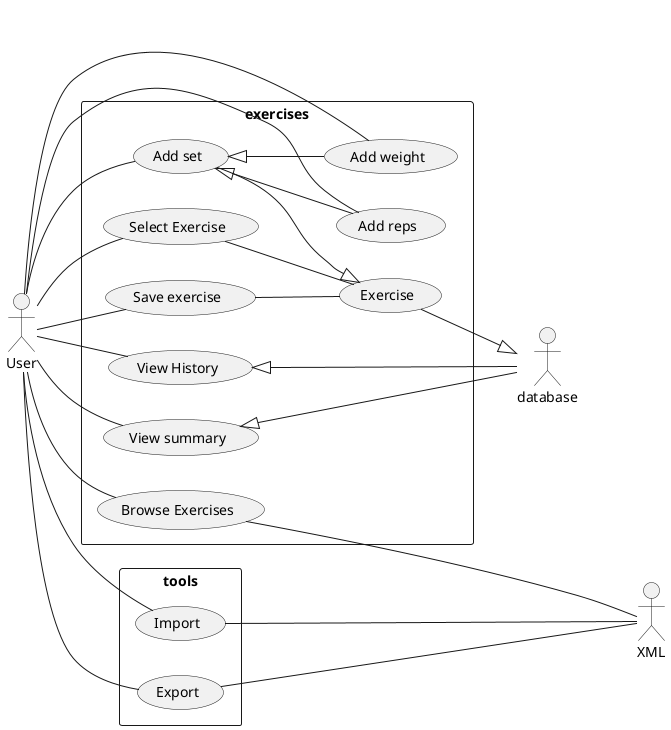 @startuml
:database: as Db
:User: as user
:XML: as xml

left to right direction

rectangle exercises {
(View History) as (history)
(Browse Exercises) as (browse)
(Select Exercise) as (select)
(Add set) as (add_set)
(Add weight) as (weight_add)
(Add reps) as (reps_add)
(Save exercise) as (save)
(Exercise) as (exercise)
(View summary) as summary


user -- (browse)
user -- (select)
user -- (add_set)
user -- (weight_add)
user -- (reps_add)
user -- (save)
user -- (history)
user -- summary

(add_set) <|-- (weight_add)
(add_set) <|-- (reps_add)
(add_set) --|> (exercise)

(select) -- exercise

(browse) ---- xml
(history) <|-- Db
(summary) <|--Db
(save) -- exercise
(exercise) --|> Db
}

rectangle tools{
(Import) as (import)
(Export) as (export)

user  -- (import)
(import) ---- xml
user -- (export)
(export) ---- xml
}
@enduml